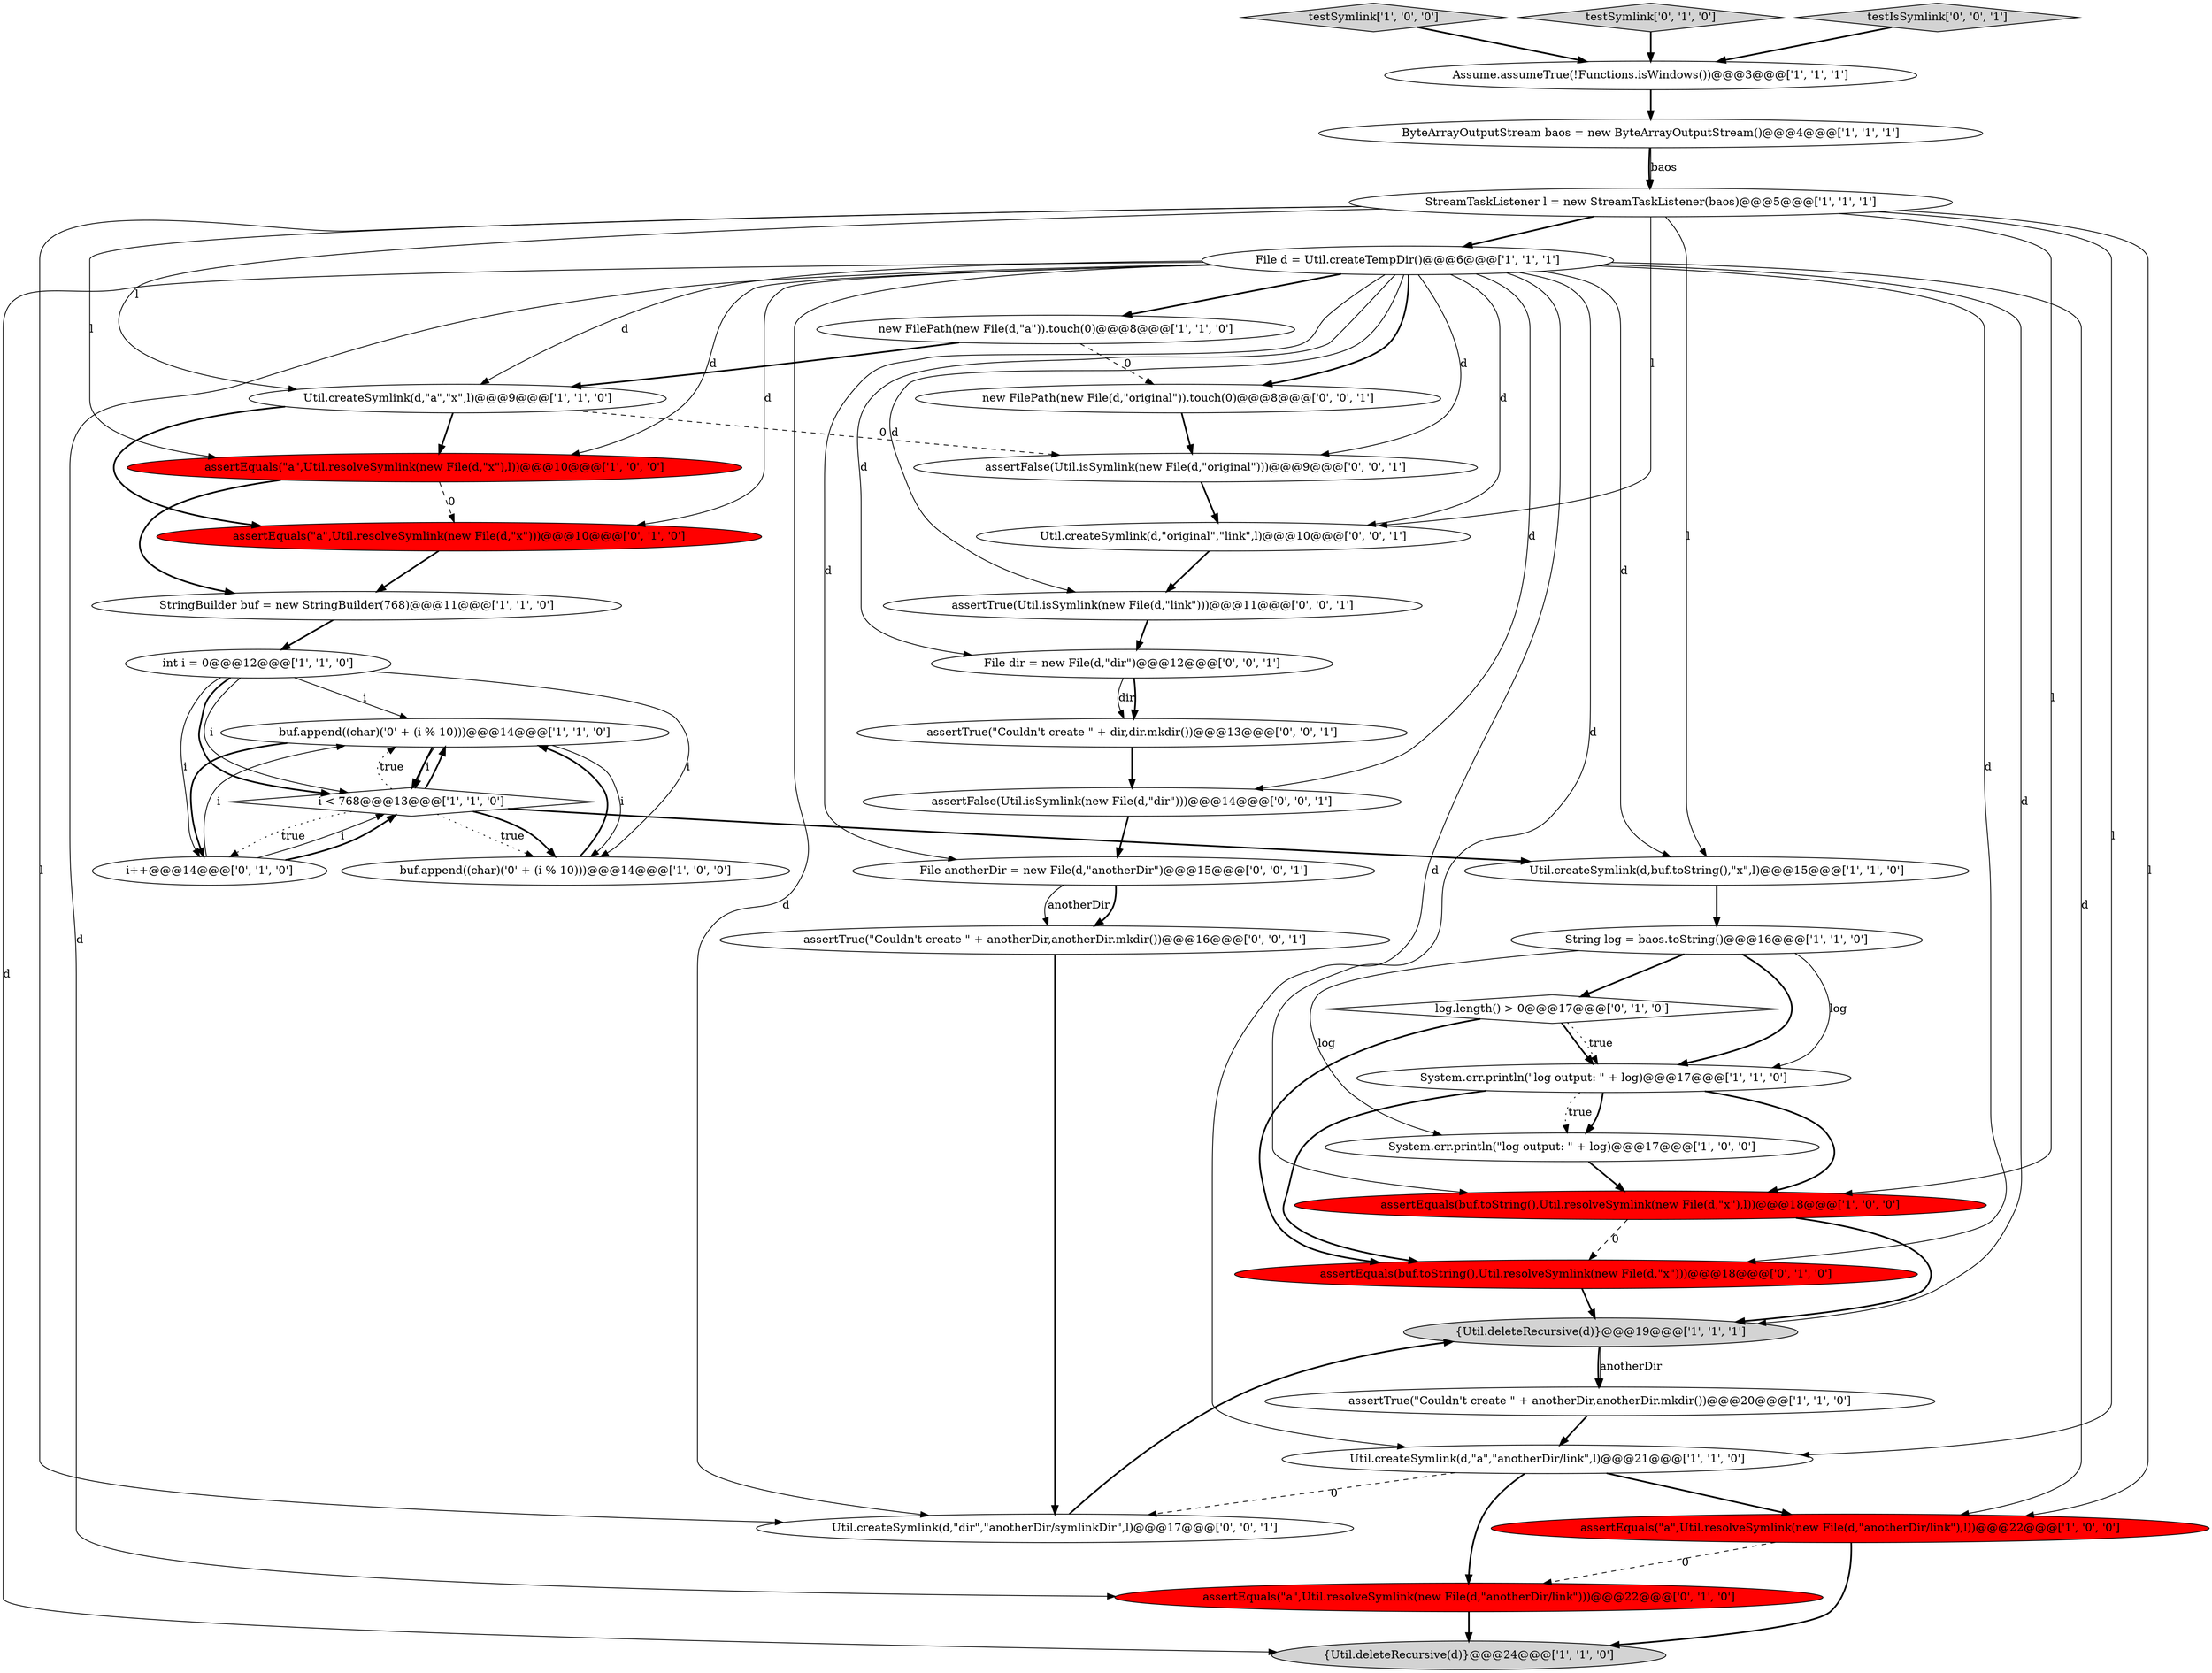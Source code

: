 digraph {
9 [style = filled, label = "buf.append((char)('0' + (i % 10)))@@@14@@@['1', '1', '0']", fillcolor = white, shape = ellipse image = "AAA0AAABBB1BBB"];
2 [style = filled, label = "testSymlink['1', '0', '0']", fillcolor = lightgray, shape = diamond image = "AAA0AAABBB1BBB"];
4 [style = filled, label = "Assume.assumeTrue(!Functions.isWindows())@@@3@@@['1', '1', '1']", fillcolor = white, shape = ellipse image = "AAA0AAABBB1BBB"];
32 [style = filled, label = "Util.createSymlink(d,\"dir\",\"anotherDir/symlinkDir\",l)@@@17@@@['0', '0', '1']", fillcolor = white, shape = ellipse image = "AAA0AAABBB3BBB"];
15 [style = filled, label = "i < 768@@@13@@@['1', '1', '0']", fillcolor = white, shape = diamond image = "AAA0AAABBB1BBB"];
29 [style = filled, label = "assertTrue(\"Couldn't create \" + dir,dir.mkdir())@@@13@@@['0', '0', '1']", fillcolor = white, shape = ellipse image = "AAA0AAABBB3BBB"];
19 [style = filled, label = "System.err.println(\"log output: \" + log)@@@17@@@['1', '0', '0']", fillcolor = white, shape = ellipse image = "AAA0AAABBB1BBB"];
17 [style = filled, label = "assertEquals(buf.toString(),Util.resolveSymlink(new File(d,\"x\"),l))@@@18@@@['1', '0', '0']", fillcolor = red, shape = ellipse image = "AAA1AAABBB1BBB"];
10 [style = filled, label = "assertEquals(\"a\",Util.resolveSymlink(new File(d,\"x\"),l))@@@10@@@['1', '0', '0']", fillcolor = red, shape = ellipse image = "AAA1AAABBB1BBB"];
13 [style = filled, label = "{Util.deleteRecursive(d)}@@@19@@@['1', '1', '1']", fillcolor = lightgray, shape = ellipse image = "AAA0AAABBB1BBB"];
25 [style = filled, label = "log.length() > 0@@@17@@@['0', '1', '0']", fillcolor = white, shape = diamond image = "AAA0AAABBB2BBB"];
1 [style = filled, label = "StreamTaskListener l = new StreamTaskListener(baos)@@@5@@@['1', '1', '1']", fillcolor = white, shape = ellipse image = "AAA0AAABBB1BBB"];
37 [style = filled, label = "File dir = new File(d,\"dir\")@@@12@@@['0', '0', '1']", fillcolor = white, shape = ellipse image = "AAA0AAABBB3BBB"];
12 [style = filled, label = "Util.createSymlink(d,\"a\",\"anotherDir/link\",l)@@@21@@@['1', '1', '0']", fillcolor = white, shape = ellipse image = "AAA0AAABBB1BBB"];
30 [style = filled, label = "new FilePath(new File(d,\"original\")).touch(0)@@@8@@@['0', '0', '1']", fillcolor = white, shape = ellipse image = "AAA0AAABBB3BBB"];
3 [style = filled, label = "StringBuilder buf = new StringBuilder(768)@@@11@@@['1', '1', '0']", fillcolor = white, shape = ellipse image = "AAA0AAABBB1BBB"];
11 [style = filled, label = "assertTrue(\"Couldn't create \" + anotherDir,anotherDir.mkdir())@@@20@@@['1', '1', '0']", fillcolor = white, shape = ellipse image = "AAA0AAABBB1BBB"];
5 [style = filled, label = "buf.append((char)('0' + (i % 10)))@@@14@@@['1', '0', '0']", fillcolor = white, shape = ellipse image = "AAA0AAABBB1BBB"];
23 [style = filled, label = "assertEquals(buf.toString(),Util.resolveSymlink(new File(d,\"x\")))@@@18@@@['0', '1', '0']", fillcolor = red, shape = ellipse image = "AAA1AAABBB2BBB"];
21 [style = filled, label = "System.err.println(\"log output: \" + log)@@@17@@@['1', '1', '0']", fillcolor = white, shape = ellipse image = "AAA0AAABBB1BBB"];
31 [style = filled, label = "assertTrue(Util.isSymlink(new File(d,\"link\")))@@@11@@@['0', '0', '1']", fillcolor = white, shape = ellipse image = "AAA0AAABBB3BBB"];
39 [style = filled, label = "File anotherDir = new File(d,\"anotherDir\")@@@15@@@['0', '0', '1']", fillcolor = white, shape = ellipse image = "AAA0AAABBB3BBB"];
27 [style = filled, label = "assertEquals(\"a\",Util.resolveSymlink(new File(d,\"x\")))@@@10@@@['0', '1', '0']", fillcolor = red, shape = ellipse image = "AAA1AAABBB2BBB"];
20 [style = filled, label = "String log = baos.toString()@@@16@@@['1', '1', '0']", fillcolor = white, shape = ellipse image = "AAA0AAABBB1BBB"];
35 [style = filled, label = "Util.createSymlink(d,\"original\",\"link\",l)@@@10@@@['0', '0', '1']", fillcolor = white, shape = ellipse image = "AAA0AAABBB3BBB"];
38 [style = filled, label = "assertTrue(\"Couldn't create \" + anotherDir,anotherDir.mkdir())@@@16@@@['0', '0', '1']", fillcolor = white, shape = ellipse image = "AAA0AAABBB3BBB"];
26 [style = filled, label = "i++@@@14@@@['0', '1', '0']", fillcolor = white, shape = ellipse image = "AAA0AAABBB2BBB"];
16 [style = filled, label = "Util.createSymlink(d,buf.toString(),\"x\",l)@@@15@@@['1', '1', '0']", fillcolor = white, shape = ellipse image = "AAA0AAABBB1BBB"];
7 [style = filled, label = "int i = 0@@@12@@@['1', '1', '0']", fillcolor = white, shape = ellipse image = "AAA0AAABBB1BBB"];
14 [style = filled, label = "{Util.deleteRecursive(d)}@@@24@@@['1', '1', '0']", fillcolor = lightgray, shape = ellipse image = "AAA0AAABBB1BBB"];
22 [style = filled, label = "File d = Util.createTempDir()@@@6@@@['1', '1', '1']", fillcolor = white, shape = ellipse image = "AAA0AAABBB1BBB"];
34 [style = filled, label = "assertFalse(Util.isSymlink(new File(d,\"dir\")))@@@14@@@['0', '0', '1']", fillcolor = white, shape = ellipse image = "AAA0AAABBB3BBB"];
28 [style = filled, label = "testSymlink['0', '1', '0']", fillcolor = lightgray, shape = diamond image = "AAA0AAABBB2BBB"];
33 [style = filled, label = "assertFalse(Util.isSymlink(new File(d,\"original\")))@@@9@@@['0', '0', '1']", fillcolor = white, shape = ellipse image = "AAA0AAABBB3BBB"];
8 [style = filled, label = "ByteArrayOutputStream baos = new ByteArrayOutputStream()@@@4@@@['1', '1', '1']", fillcolor = white, shape = ellipse image = "AAA0AAABBB1BBB"];
36 [style = filled, label = "testIsSymlink['0', '0', '1']", fillcolor = lightgray, shape = diamond image = "AAA0AAABBB3BBB"];
0 [style = filled, label = "new FilePath(new File(d,\"a\")).touch(0)@@@8@@@['1', '1', '0']", fillcolor = white, shape = ellipse image = "AAA0AAABBB1BBB"];
24 [style = filled, label = "assertEquals(\"a\",Util.resolveSymlink(new File(d,\"anotherDir/link\")))@@@22@@@['0', '1', '0']", fillcolor = red, shape = ellipse image = "AAA1AAABBB2BBB"];
6 [style = filled, label = "Util.createSymlink(d,\"a\",\"x\",l)@@@9@@@['1', '1', '0']", fillcolor = white, shape = ellipse image = "AAA0AAABBB1BBB"];
18 [style = filled, label = "assertEquals(\"a\",Util.resolveSymlink(new File(d,\"anotherDir/link\"),l))@@@22@@@['1', '0', '0']", fillcolor = red, shape = ellipse image = "AAA1AAABBB1BBB"];
31->37 [style = bold, label=""];
5->9 [style = bold, label=""];
22->16 [style = solid, label="d"];
22->27 [style = solid, label="d"];
22->39 [style = solid, label="d"];
39->38 [style = solid, label="anotherDir"];
22->32 [style = solid, label="d"];
7->15 [style = solid, label="i"];
29->34 [style = bold, label=""];
1->32 [style = solid, label="l"];
22->12 [style = solid, label="d"];
10->27 [style = dashed, label="0"];
22->13 [style = solid, label="d"];
22->30 [style = bold, label=""];
7->9 [style = solid, label="i"];
20->21 [style = solid, label="log"];
26->15 [style = solid, label="i"];
15->9 [style = dotted, label="true"];
9->26 [style = bold, label=""];
22->31 [style = solid, label="d"];
8->1 [style = bold, label=""];
28->4 [style = bold, label=""];
22->24 [style = solid, label="d"];
22->0 [style = bold, label=""];
23->13 [style = bold, label=""];
22->23 [style = solid, label="d"];
13->11 [style = solid, label="anotherDir"];
0->30 [style = dashed, label="0"];
26->15 [style = bold, label=""];
12->18 [style = bold, label=""];
39->38 [style = bold, label=""];
1->17 [style = solid, label="l"];
4->8 [style = bold, label=""];
1->12 [style = solid, label="l"];
22->34 [style = solid, label="d"];
8->1 [style = solid, label="baos"];
20->19 [style = solid, label="log"];
25->21 [style = bold, label=""];
15->26 [style = dotted, label="true"];
25->21 [style = dotted, label="true"];
37->29 [style = solid, label="dir"];
35->31 [style = bold, label=""];
22->14 [style = solid, label="d"];
21->19 [style = bold, label=""];
36->4 [style = bold, label=""];
37->29 [style = bold, label=""];
11->12 [style = bold, label=""];
2->4 [style = bold, label=""];
13->11 [style = bold, label=""];
20->25 [style = bold, label=""];
6->33 [style = dashed, label="0"];
38->32 [style = bold, label=""];
3->7 [style = bold, label=""];
15->9 [style = bold, label=""];
1->16 [style = solid, label="l"];
17->23 [style = dashed, label="0"];
16->20 [style = bold, label=""];
1->35 [style = solid, label="l"];
21->23 [style = bold, label=""];
15->5 [style = dotted, label="true"];
30->33 [style = bold, label=""];
1->10 [style = solid, label="l"];
9->5 [style = solid, label="i"];
12->32 [style = dashed, label="0"];
19->17 [style = bold, label=""];
12->24 [style = bold, label=""];
22->18 [style = solid, label="d"];
9->15 [style = solid, label="i"];
7->5 [style = solid, label="i"];
6->27 [style = bold, label=""];
6->10 [style = bold, label=""];
34->39 [style = bold, label=""];
22->35 [style = solid, label="d"];
7->15 [style = bold, label=""];
17->13 [style = bold, label=""];
22->10 [style = solid, label="d"];
22->37 [style = solid, label="d"];
18->24 [style = dashed, label="0"];
33->35 [style = bold, label=""];
0->6 [style = bold, label=""];
25->23 [style = bold, label=""];
27->3 [style = bold, label=""];
22->17 [style = solid, label="d"];
22->33 [style = solid, label="d"];
10->3 [style = bold, label=""];
15->16 [style = bold, label=""];
15->5 [style = bold, label=""];
24->14 [style = bold, label=""];
1->22 [style = bold, label=""];
20->21 [style = bold, label=""];
26->9 [style = solid, label="i"];
9->15 [style = bold, label=""];
21->19 [style = dotted, label="true"];
1->6 [style = solid, label="l"];
32->13 [style = bold, label=""];
21->17 [style = bold, label=""];
18->14 [style = bold, label=""];
7->26 [style = solid, label="i"];
1->18 [style = solid, label="l"];
22->6 [style = solid, label="d"];
}
